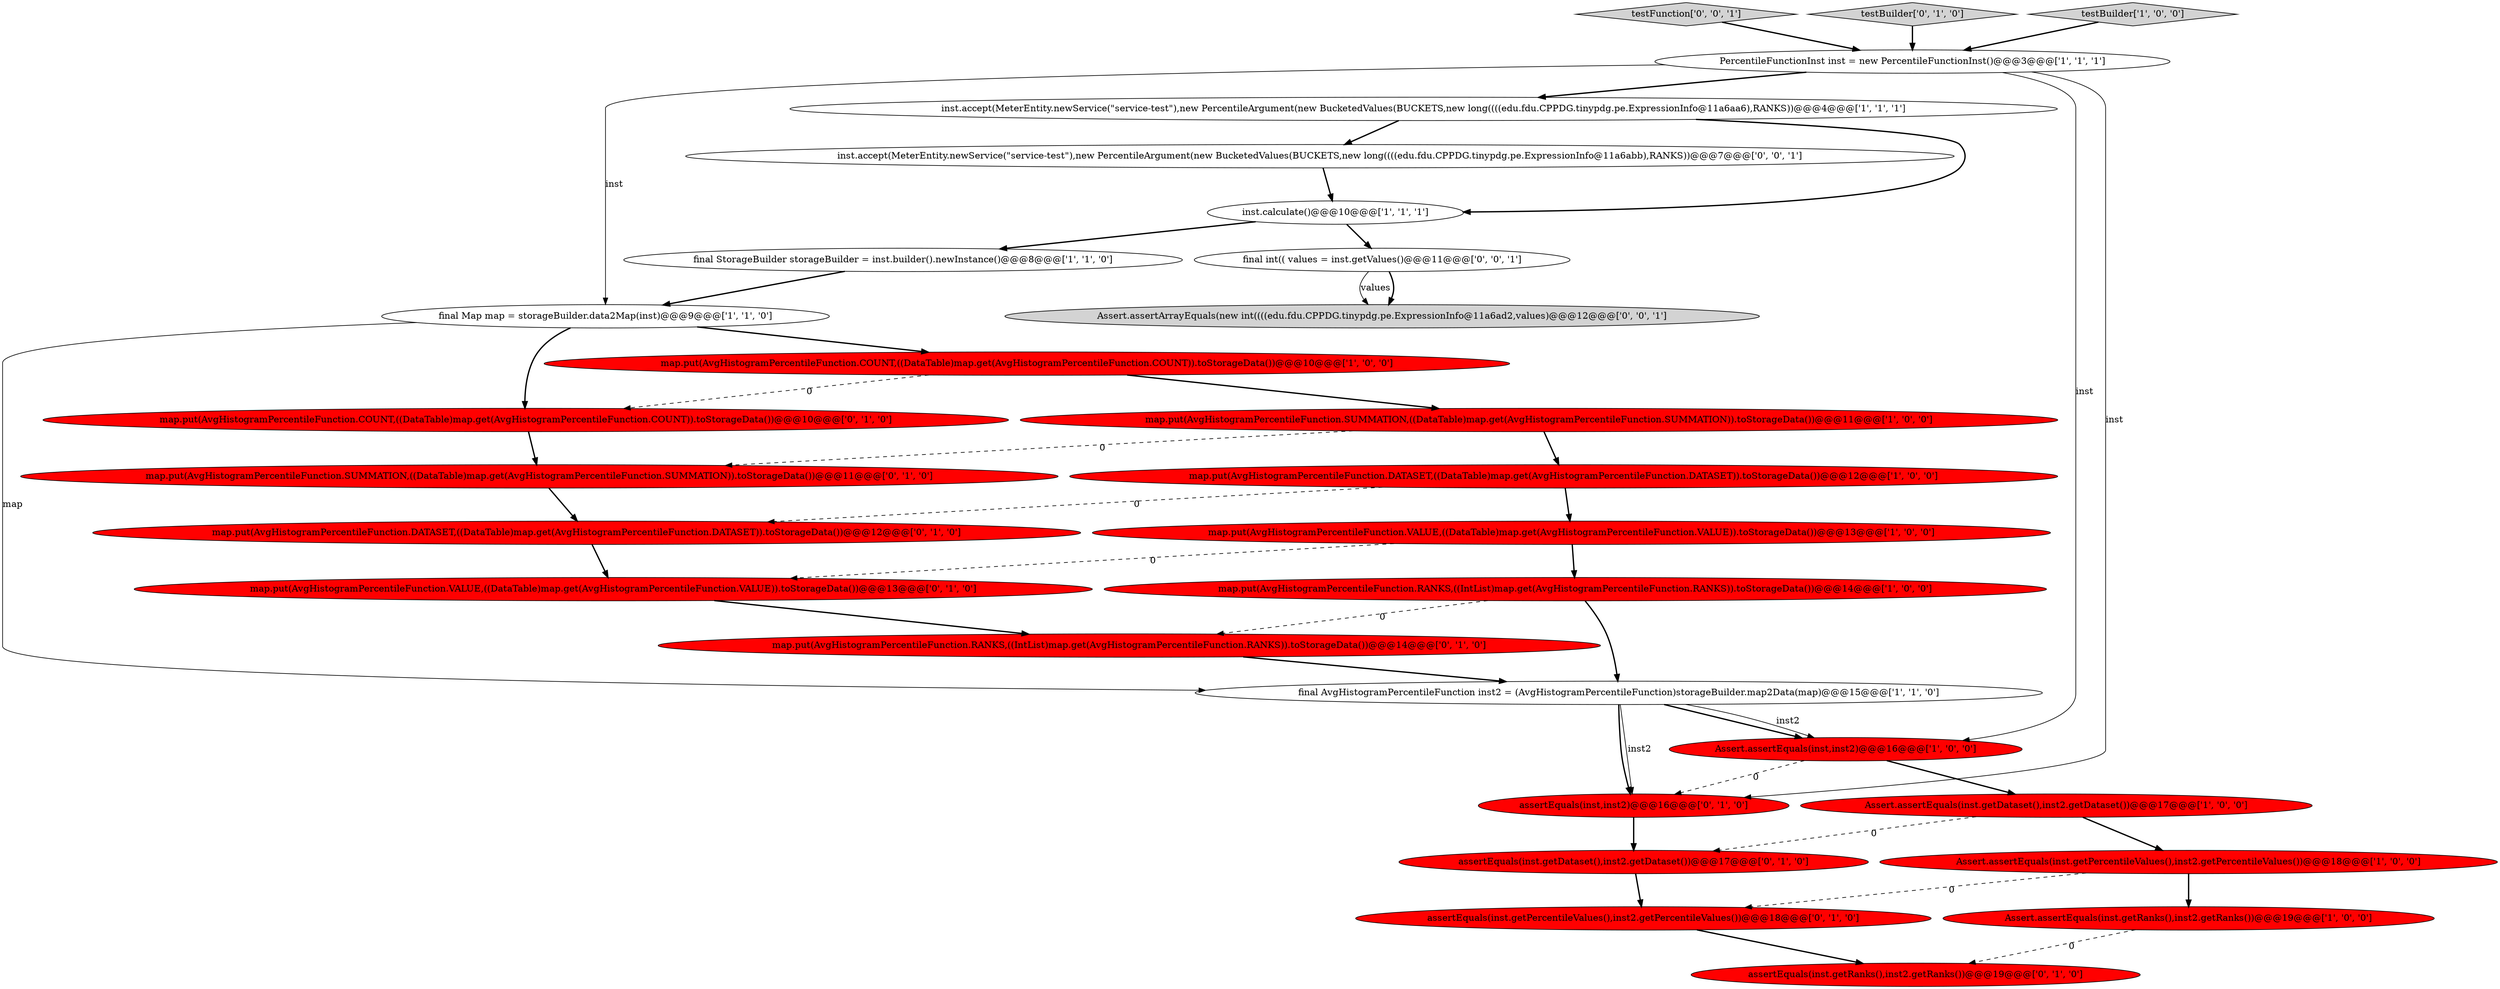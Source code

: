 digraph {
10 [style = filled, label = "Assert.assertEquals(inst.getRanks(),inst2.getRanks())@@@19@@@['1', '0', '0']", fillcolor = red, shape = ellipse image = "AAA1AAABBB1BBB"];
29 [style = filled, label = "final int(( values = inst.getValues()@@@11@@@['0', '0', '1']", fillcolor = white, shape = ellipse image = "AAA0AAABBB3BBB"];
8 [style = filled, label = "map.put(AvgHistogramPercentileFunction.COUNT,((DataTable)map.get(AvgHistogramPercentileFunction.COUNT)).toStorageData())@@@10@@@['1', '0', '0']", fillcolor = red, shape = ellipse image = "AAA1AAABBB1BBB"];
14 [style = filled, label = "map.put(AvgHistogramPercentileFunction.DATASET,((DataTable)map.get(AvgHistogramPercentileFunction.DATASET)).toStorageData())@@@12@@@['1', '0', '0']", fillcolor = red, shape = ellipse image = "AAA1AAABBB1BBB"];
27 [style = filled, label = "testFunction['0', '0', '1']", fillcolor = lightgray, shape = diamond image = "AAA0AAABBB3BBB"];
23 [style = filled, label = "map.put(AvgHistogramPercentileFunction.DATASET,((DataTable)map.get(AvgHistogramPercentileFunction.DATASET)).toStorageData())@@@12@@@['0', '1', '0']", fillcolor = red, shape = ellipse image = "AAA1AAABBB2BBB"];
24 [style = filled, label = "map.put(AvgHistogramPercentileFunction.SUMMATION,((DataTable)map.get(AvgHistogramPercentileFunction.SUMMATION)).toStorageData())@@@11@@@['0', '1', '0']", fillcolor = red, shape = ellipse image = "AAA1AAABBB2BBB"];
12 [style = filled, label = "map.put(AvgHistogramPercentileFunction.SUMMATION,((DataTable)map.get(AvgHistogramPercentileFunction.SUMMATION)).toStorageData())@@@11@@@['1', '0', '0']", fillcolor = red, shape = ellipse image = "AAA1AAABBB1BBB"];
5 [style = filled, label = "map.put(AvgHistogramPercentileFunction.RANKS,((IntList)map.get(AvgHistogramPercentileFunction.RANKS)).toStorageData())@@@14@@@['1', '0', '0']", fillcolor = red, shape = ellipse image = "AAA1AAABBB1BBB"];
11 [style = filled, label = "Assert.assertEquals(inst,inst2)@@@16@@@['1', '0', '0']", fillcolor = red, shape = ellipse image = "AAA1AAABBB1BBB"];
28 [style = filled, label = "inst.accept(MeterEntity.newService(\"service-test\"),new PercentileArgument(new BucketedValues(BUCKETS,new long((((edu.fdu.CPPDG.tinypdg.pe.ExpressionInfo@11a6abb),RANKS))@@@7@@@['0', '0', '1']", fillcolor = white, shape = ellipse image = "AAA0AAABBB3BBB"];
17 [style = filled, label = "assertEquals(inst.getPercentileValues(),inst2.getPercentileValues())@@@18@@@['0', '1', '0']", fillcolor = red, shape = ellipse image = "AAA1AAABBB2BBB"];
21 [style = filled, label = "testBuilder['0', '1', '0']", fillcolor = lightgray, shape = diamond image = "AAA0AAABBB2BBB"];
9 [style = filled, label = "Assert.assertEquals(inst.getDataset(),inst2.getDataset())@@@17@@@['1', '0', '0']", fillcolor = red, shape = ellipse image = "AAA1AAABBB1BBB"];
3 [style = filled, label = "Assert.assertEquals(inst.getPercentileValues(),inst2.getPercentileValues())@@@18@@@['1', '0', '0']", fillcolor = red, shape = ellipse image = "AAA1AAABBB1BBB"];
4 [style = filled, label = "final Map map = storageBuilder.data2Map(inst)@@@9@@@['1', '1', '0']", fillcolor = white, shape = ellipse image = "AAA0AAABBB1BBB"];
16 [style = filled, label = "map.put(AvgHistogramPercentileFunction.COUNT,((DataTable)map.get(AvgHistogramPercentileFunction.COUNT)).toStorageData())@@@10@@@['0', '1', '0']", fillcolor = red, shape = ellipse image = "AAA1AAABBB2BBB"];
6 [style = filled, label = "inst.calculate()@@@10@@@['1', '1', '1']", fillcolor = white, shape = ellipse image = "AAA0AAABBB1BBB"];
22 [style = filled, label = "assertEquals(inst.getRanks(),inst2.getRanks())@@@19@@@['0', '1', '0']", fillcolor = red, shape = ellipse image = "AAA1AAABBB2BBB"];
20 [style = filled, label = "assertEquals(inst.getDataset(),inst2.getDataset())@@@17@@@['0', '1', '0']", fillcolor = red, shape = ellipse image = "AAA1AAABBB2BBB"];
19 [style = filled, label = "assertEquals(inst,inst2)@@@16@@@['0', '1', '0']", fillcolor = red, shape = ellipse image = "AAA1AAABBB2BBB"];
13 [style = filled, label = "final AvgHistogramPercentileFunction inst2 = (AvgHistogramPercentileFunction)storageBuilder.map2Data(map)@@@15@@@['1', '1', '0']", fillcolor = white, shape = ellipse image = "AAA0AAABBB1BBB"];
0 [style = filled, label = "PercentileFunctionInst inst = new PercentileFunctionInst()@@@3@@@['1', '1', '1']", fillcolor = white, shape = ellipse image = "AAA0AAABBB1BBB"];
15 [style = filled, label = "map.put(AvgHistogramPercentileFunction.VALUE,((DataTable)map.get(AvgHistogramPercentileFunction.VALUE)).toStorageData())@@@13@@@['1', '0', '0']", fillcolor = red, shape = ellipse image = "AAA1AAABBB1BBB"];
1 [style = filled, label = "final StorageBuilder storageBuilder = inst.builder().newInstance()@@@8@@@['1', '1', '0']", fillcolor = white, shape = ellipse image = "AAA0AAABBB1BBB"];
18 [style = filled, label = "map.put(AvgHistogramPercentileFunction.RANKS,((IntList)map.get(AvgHistogramPercentileFunction.RANKS)).toStorageData())@@@14@@@['0', '1', '0']", fillcolor = red, shape = ellipse image = "AAA1AAABBB2BBB"];
25 [style = filled, label = "map.put(AvgHistogramPercentileFunction.VALUE,((DataTable)map.get(AvgHistogramPercentileFunction.VALUE)).toStorageData())@@@13@@@['0', '1', '0']", fillcolor = red, shape = ellipse image = "AAA1AAABBB2BBB"];
2 [style = filled, label = "inst.accept(MeterEntity.newService(\"service-test\"),new PercentileArgument(new BucketedValues(BUCKETS,new long((((edu.fdu.CPPDG.tinypdg.pe.ExpressionInfo@11a6aa6),RANKS))@@@4@@@['1', '1', '1']", fillcolor = white, shape = ellipse image = "AAA0AAABBB1BBB"];
7 [style = filled, label = "testBuilder['1', '0', '0']", fillcolor = lightgray, shape = diamond image = "AAA0AAABBB1BBB"];
26 [style = filled, label = "Assert.assertArrayEquals(new int((((edu.fdu.CPPDG.tinypdg.pe.ExpressionInfo@11a6ad2,values)@@@12@@@['0', '0', '1']", fillcolor = lightgray, shape = ellipse image = "AAA0AAABBB3BBB"];
9->20 [style = dashed, label="0"];
23->25 [style = bold, label=""];
1->4 [style = bold, label=""];
8->16 [style = dashed, label="0"];
28->6 [style = bold, label=""];
20->17 [style = bold, label=""];
3->17 [style = dashed, label="0"];
21->0 [style = bold, label=""];
27->0 [style = bold, label=""];
2->6 [style = bold, label=""];
16->24 [style = bold, label=""];
19->20 [style = bold, label=""];
0->2 [style = bold, label=""];
25->18 [style = bold, label=""];
13->19 [style = solid, label="inst2"];
7->0 [style = bold, label=""];
10->22 [style = dashed, label="0"];
17->22 [style = bold, label=""];
11->9 [style = bold, label=""];
5->18 [style = dashed, label="0"];
13->11 [style = bold, label=""];
0->19 [style = solid, label="inst"];
15->5 [style = bold, label=""];
6->29 [style = bold, label=""];
29->26 [style = bold, label=""];
6->1 [style = bold, label=""];
3->10 [style = bold, label=""];
13->19 [style = bold, label=""];
14->23 [style = dashed, label="0"];
15->25 [style = dashed, label="0"];
13->11 [style = solid, label="inst2"];
11->19 [style = dashed, label="0"];
5->13 [style = bold, label=""];
12->24 [style = dashed, label="0"];
12->14 [style = bold, label=""];
18->13 [style = bold, label=""];
9->3 [style = bold, label=""];
4->8 [style = bold, label=""];
14->15 [style = bold, label=""];
29->26 [style = solid, label="values"];
0->4 [style = solid, label="inst"];
4->13 [style = solid, label="map"];
0->11 [style = solid, label="inst"];
2->28 [style = bold, label=""];
8->12 [style = bold, label=""];
4->16 [style = bold, label=""];
24->23 [style = bold, label=""];
}
